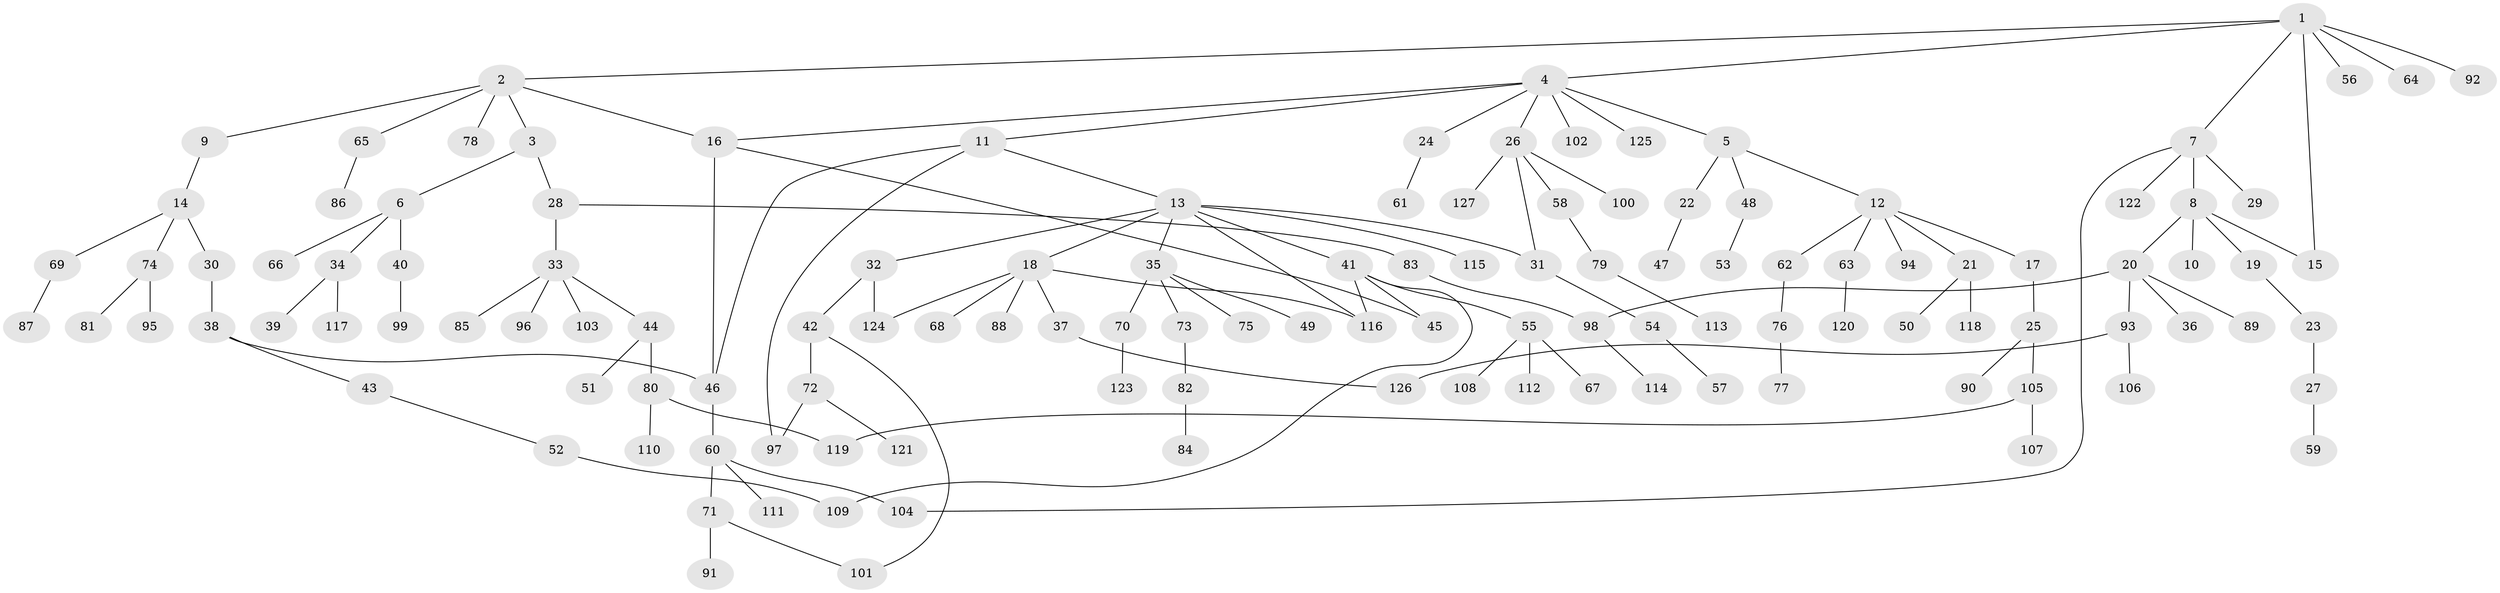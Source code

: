 // Generated by graph-tools (version 1.1) at 2025/41/03/09/25 04:41:41]
// undirected, 127 vertices, 142 edges
graph export_dot {
graph [start="1"]
  node [color=gray90,style=filled];
  1;
  2;
  3;
  4;
  5;
  6;
  7;
  8;
  9;
  10;
  11;
  12;
  13;
  14;
  15;
  16;
  17;
  18;
  19;
  20;
  21;
  22;
  23;
  24;
  25;
  26;
  27;
  28;
  29;
  30;
  31;
  32;
  33;
  34;
  35;
  36;
  37;
  38;
  39;
  40;
  41;
  42;
  43;
  44;
  45;
  46;
  47;
  48;
  49;
  50;
  51;
  52;
  53;
  54;
  55;
  56;
  57;
  58;
  59;
  60;
  61;
  62;
  63;
  64;
  65;
  66;
  67;
  68;
  69;
  70;
  71;
  72;
  73;
  74;
  75;
  76;
  77;
  78;
  79;
  80;
  81;
  82;
  83;
  84;
  85;
  86;
  87;
  88;
  89;
  90;
  91;
  92;
  93;
  94;
  95;
  96;
  97;
  98;
  99;
  100;
  101;
  102;
  103;
  104;
  105;
  106;
  107;
  108;
  109;
  110;
  111;
  112;
  113;
  114;
  115;
  116;
  117;
  118;
  119;
  120;
  121;
  122;
  123;
  124;
  125;
  126;
  127;
  1 -- 2;
  1 -- 4;
  1 -- 7;
  1 -- 15;
  1 -- 56;
  1 -- 64;
  1 -- 92;
  2 -- 3;
  2 -- 9;
  2 -- 65;
  2 -- 78;
  2 -- 16;
  3 -- 6;
  3 -- 28;
  4 -- 5;
  4 -- 11;
  4 -- 16;
  4 -- 24;
  4 -- 26;
  4 -- 102;
  4 -- 125;
  5 -- 12;
  5 -- 22;
  5 -- 48;
  6 -- 34;
  6 -- 40;
  6 -- 66;
  7 -- 8;
  7 -- 29;
  7 -- 104;
  7 -- 122;
  8 -- 10;
  8 -- 19;
  8 -- 20;
  8 -- 15;
  9 -- 14;
  11 -- 13;
  11 -- 97;
  11 -- 46;
  12 -- 17;
  12 -- 21;
  12 -- 62;
  12 -- 63;
  12 -- 94;
  13 -- 18;
  13 -- 32;
  13 -- 35;
  13 -- 41;
  13 -- 115;
  13 -- 116;
  13 -- 31;
  14 -- 30;
  14 -- 69;
  14 -- 74;
  16 -- 46;
  16 -- 45;
  17 -- 25;
  18 -- 37;
  18 -- 68;
  18 -- 88;
  18 -- 124;
  18 -- 116;
  19 -- 23;
  20 -- 36;
  20 -- 89;
  20 -- 93;
  20 -- 98;
  21 -- 50;
  21 -- 118;
  22 -- 47;
  23 -- 27;
  24 -- 61;
  25 -- 90;
  25 -- 105;
  26 -- 31;
  26 -- 58;
  26 -- 100;
  26 -- 127;
  27 -- 59;
  28 -- 33;
  28 -- 83;
  30 -- 38;
  31 -- 54;
  32 -- 42;
  32 -- 124;
  33 -- 44;
  33 -- 85;
  33 -- 96;
  33 -- 103;
  34 -- 39;
  34 -- 117;
  35 -- 49;
  35 -- 70;
  35 -- 73;
  35 -- 75;
  37 -- 126;
  38 -- 43;
  38 -- 46;
  40 -- 99;
  41 -- 45;
  41 -- 55;
  41 -- 109;
  41 -- 116;
  42 -- 72;
  42 -- 101;
  43 -- 52;
  44 -- 51;
  44 -- 80;
  46 -- 60;
  48 -- 53;
  52 -- 109;
  54 -- 57;
  55 -- 67;
  55 -- 108;
  55 -- 112;
  58 -- 79;
  60 -- 71;
  60 -- 111;
  60 -- 104;
  62 -- 76;
  63 -- 120;
  65 -- 86;
  69 -- 87;
  70 -- 123;
  71 -- 91;
  71 -- 101;
  72 -- 97;
  72 -- 121;
  73 -- 82;
  74 -- 81;
  74 -- 95;
  76 -- 77;
  79 -- 113;
  80 -- 110;
  80 -- 119;
  82 -- 84;
  83 -- 98;
  93 -- 106;
  93 -- 126;
  98 -- 114;
  105 -- 107;
  105 -- 119;
}
